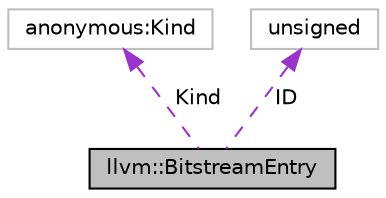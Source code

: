 digraph "llvm::BitstreamEntry"
{
 // LATEX_PDF_SIZE
  bgcolor="transparent";
  edge [fontname="Helvetica",fontsize="10",labelfontname="Helvetica",labelfontsize="10"];
  node [fontname="Helvetica",fontsize="10",shape=record];
  Node1 [label="llvm::BitstreamEntry",height=0.2,width=0.4,color="black", fillcolor="grey75", style="filled", fontcolor="black",tooltip="When advancing through a bitstream cursor, each advance can discover a few different kinds of entries..."];
  Node2 -> Node1 [dir="back",color="darkorchid3",fontsize="10",style="dashed",label=" Kind" ,fontname="Helvetica"];
  Node2 [label="anonymous:Kind",height=0.2,width=0.4,color="grey75",tooltip=" "];
  Node3 -> Node1 [dir="back",color="darkorchid3",fontsize="10",style="dashed",label=" ID" ,fontname="Helvetica"];
  Node3 [label="unsigned",height=0.2,width=0.4,color="grey75",tooltip=" "];
}
